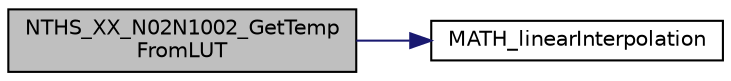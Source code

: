 digraph "NTHS_XX_N02N1002_GetTempFromLUT"
{
  edge [fontname="Helvetica",fontsize="10",labelfontname="Helvetica",labelfontsize="10"];
  node [fontname="Helvetica",fontsize="10",shape=record];
  rankdir="LR";
  Node0 [label="NTHS_XX_N02N1002_GetTemp\lFromLUT",height=0.2,width=0.4,color="black", fillcolor="grey75", style="filled", fontcolor="black"];
  Node0 -> Node1 [color="midnightblue",fontsize="10",style="solid",fontname="Helvetica"];
  Node1 [label="MATH_linearInterpolation",height=0.2,width=0.4,color="black", fillcolor="white", style="filled",URL="$foxmath_8c.html#ac93dcc9f64cdd9451de2b20cbd7e3d68",tooltip="Linear inter-/extrapolates a third point according to two given points. "];
}
